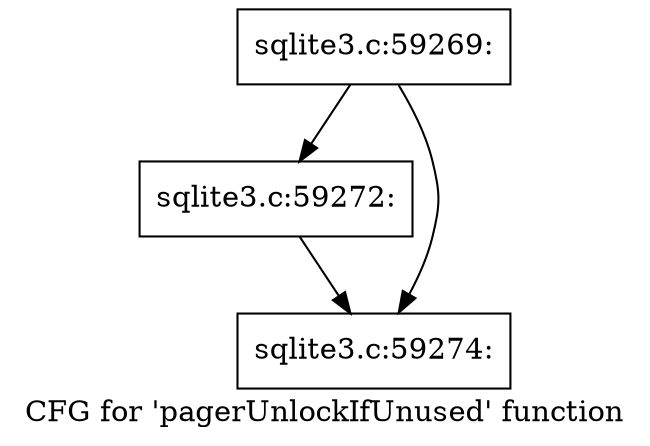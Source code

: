 digraph "CFG for 'pagerUnlockIfUnused' function" {
	label="CFG for 'pagerUnlockIfUnused' function";

	Node0x55c0f7506c90 [shape=record,label="{sqlite3.c:59269:}"];
	Node0x55c0f7506c90 -> Node0x55c0f7507120;
	Node0x55c0f7506c90 -> Node0x55c0f7507170;
	Node0x55c0f7507120 [shape=record,label="{sqlite3.c:59272:}"];
	Node0x55c0f7507120 -> Node0x55c0f7507170;
	Node0x55c0f7507170 [shape=record,label="{sqlite3.c:59274:}"];
}
